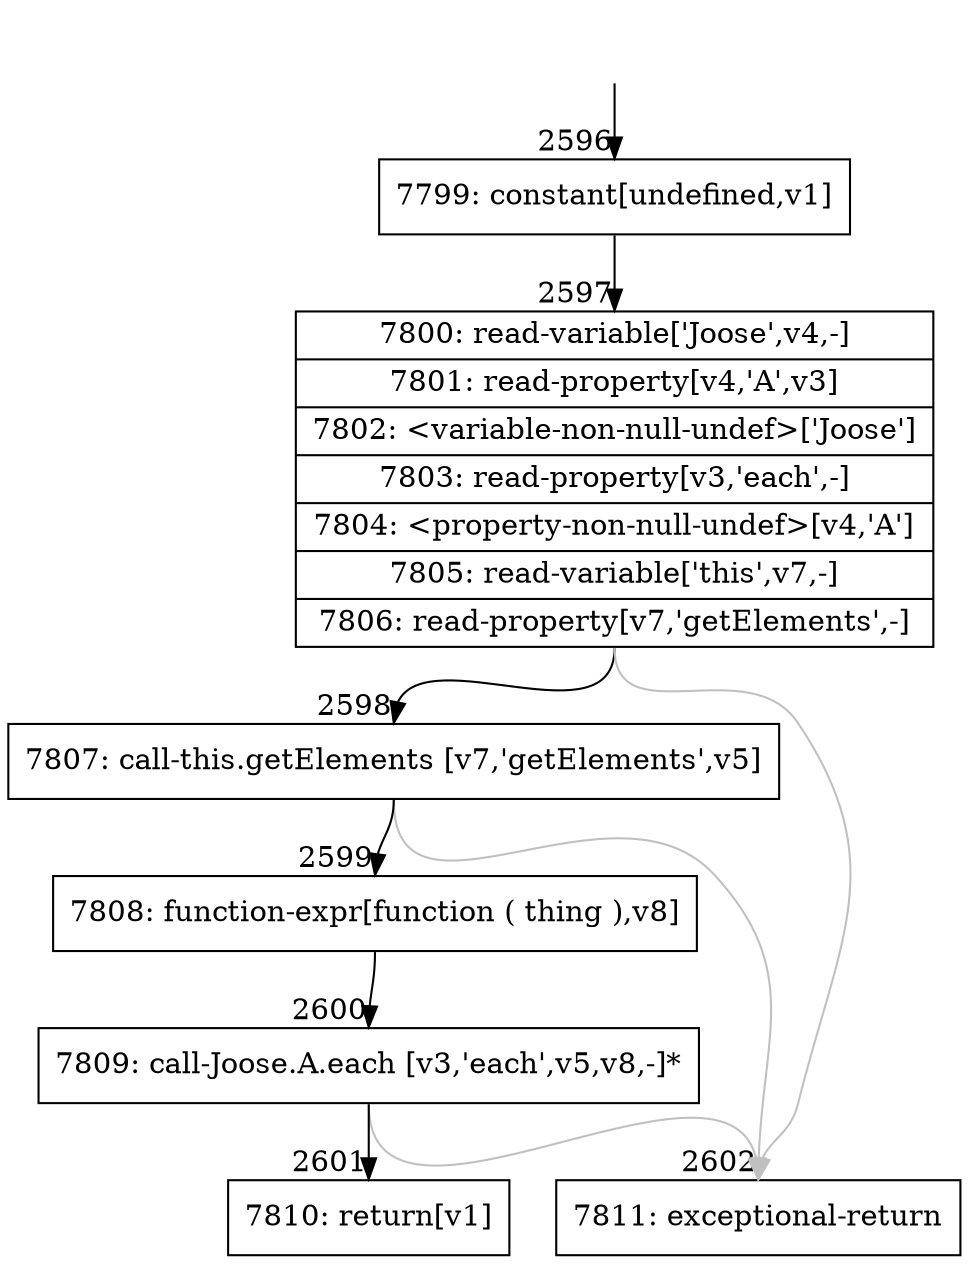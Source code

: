 digraph {
rankdir="TD"
BB_entry282[shape=none,label=""];
BB_entry282 -> BB2596 [tailport=s, headport=n, headlabel="    2596"]
BB2596 [shape=record label="{7799: constant[undefined,v1]}" ] 
BB2596 -> BB2597 [tailport=s, headport=n, headlabel="      2597"]
BB2597 [shape=record label="{7800: read-variable['Joose',v4,-]|7801: read-property[v4,'A',v3]|7802: \<variable-non-null-undef\>['Joose']|7803: read-property[v3,'each',-]|7804: \<property-non-null-undef\>[v4,'A']|7805: read-variable['this',v7,-]|7806: read-property[v7,'getElements',-]}" ] 
BB2597 -> BB2598 [tailport=s, headport=n, headlabel="      2598"]
BB2597 -> BB2602 [tailport=s, headport=n, color=gray, headlabel="      2602"]
BB2598 [shape=record label="{7807: call-this.getElements [v7,'getElements',v5]}" ] 
BB2598 -> BB2599 [tailport=s, headport=n, headlabel="      2599"]
BB2598 -> BB2602 [tailport=s, headport=n, color=gray]
BB2599 [shape=record label="{7808: function-expr[function ( thing ),v8]}" ] 
BB2599 -> BB2600 [tailport=s, headport=n, headlabel="      2600"]
BB2600 [shape=record label="{7809: call-Joose.A.each [v3,'each',v5,v8,-]*}" ] 
BB2600 -> BB2601 [tailport=s, headport=n, headlabel="      2601"]
BB2600 -> BB2602 [tailport=s, headport=n, color=gray]
BB2601 [shape=record label="{7810: return[v1]}" ] 
BB2602 [shape=record label="{7811: exceptional-return}" ] 
//#$~ 3024
}
